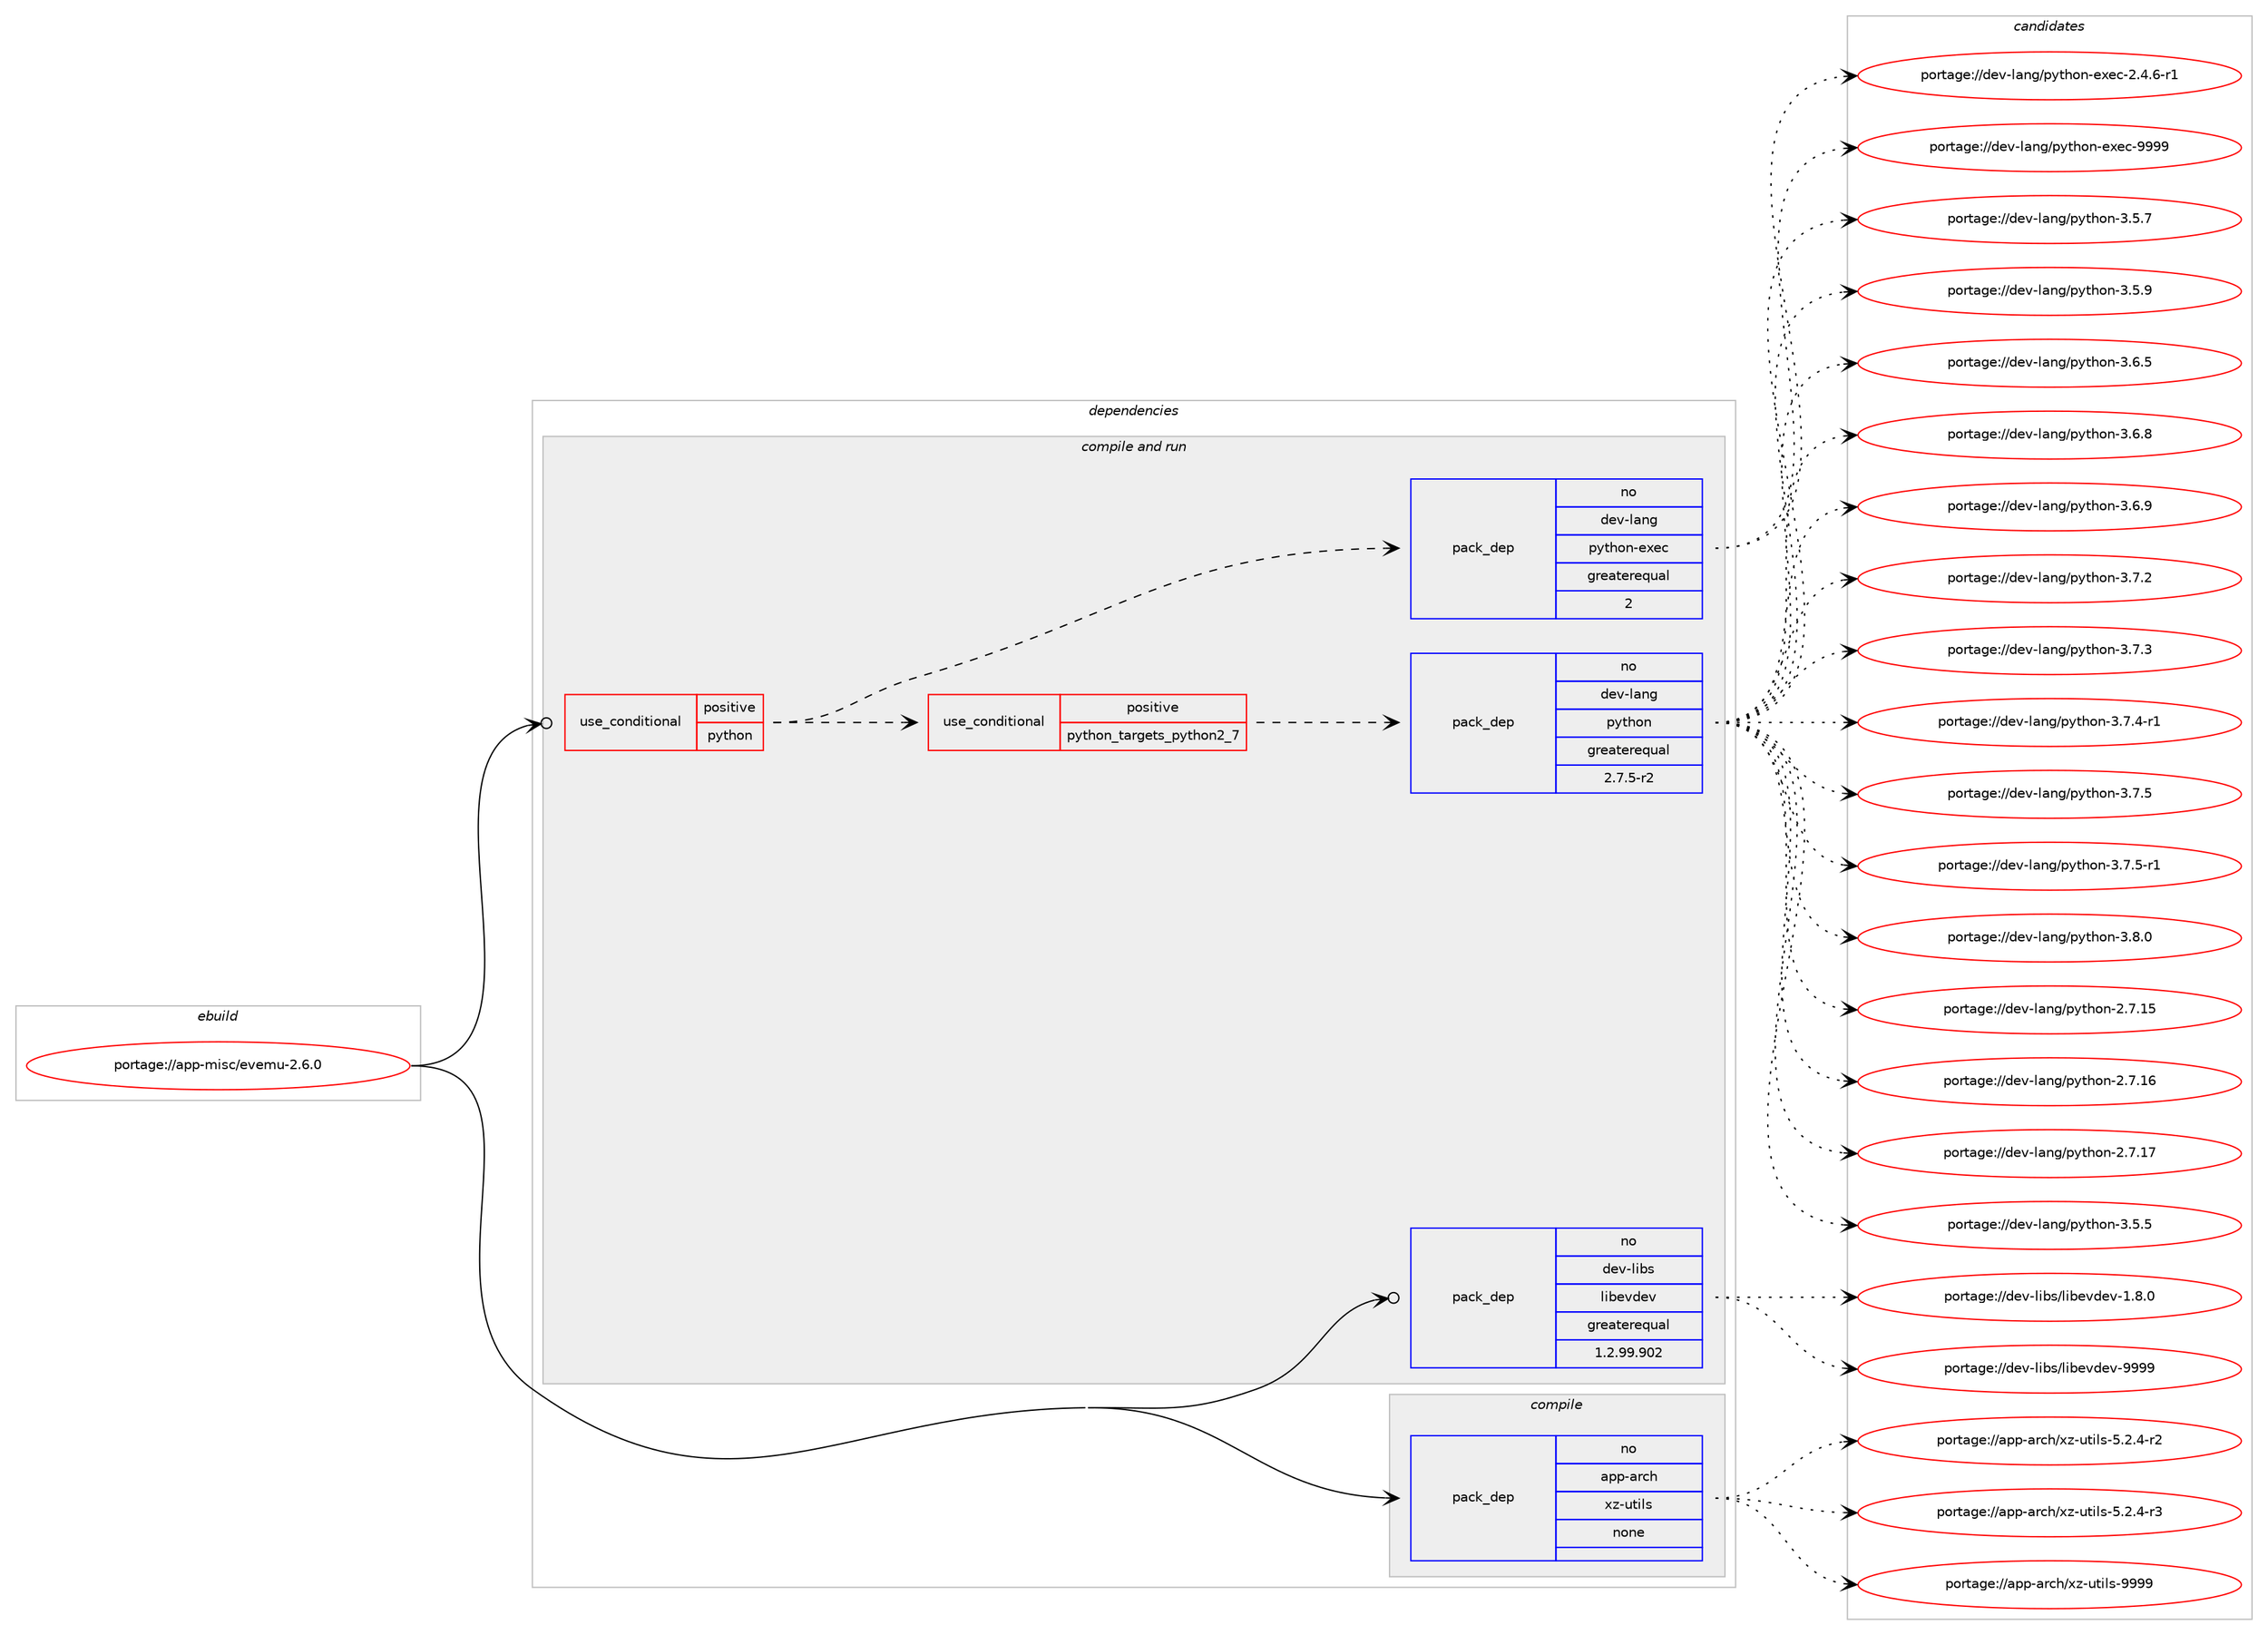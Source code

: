 digraph prolog {

# *************
# Graph options
# *************

newrank=true;
concentrate=true;
compound=true;
graph [rankdir=LR,fontname=Helvetica,fontsize=10,ranksep=1.5];#, ranksep=2.5, nodesep=0.2];
edge  [arrowhead=vee];
node  [fontname=Helvetica,fontsize=10];

# **********
# The ebuild
# **********

subgraph cluster_leftcol {
color=gray;
rank=same;
label=<<i>ebuild</i>>;
id [label="portage://app-misc/evemu-2.6.0", color=red, width=4, href="../app-misc/evemu-2.6.0.svg"];
}

# ****************
# The dependencies
# ****************

subgraph cluster_midcol {
color=gray;
label=<<i>dependencies</i>>;
subgraph cluster_compile {
fillcolor="#eeeeee";
style=filled;
label=<<i>compile</i>>;
subgraph pack24801 {
dependency33840 [label=<<TABLE BORDER="0" CELLBORDER="1" CELLSPACING="0" CELLPADDING="4" WIDTH="220"><TR><TD ROWSPAN="6" CELLPADDING="30">pack_dep</TD></TR><TR><TD WIDTH="110">no</TD></TR><TR><TD>app-arch</TD></TR><TR><TD>xz-utils</TD></TR><TR><TD>none</TD></TR><TR><TD></TD></TR></TABLE>>, shape=none, color=blue];
}
id:e -> dependency33840:w [weight=20,style="solid",arrowhead="vee"];
}
subgraph cluster_compileandrun {
fillcolor="#eeeeee";
style=filled;
label=<<i>compile and run</i>>;
subgraph cond8488 {
dependency33841 [label=<<TABLE BORDER="0" CELLBORDER="1" CELLSPACING="0" CELLPADDING="4"><TR><TD ROWSPAN="3" CELLPADDING="10">use_conditional</TD></TR><TR><TD>positive</TD></TR><TR><TD>python</TD></TR></TABLE>>, shape=none, color=red];
subgraph cond8489 {
dependency33842 [label=<<TABLE BORDER="0" CELLBORDER="1" CELLSPACING="0" CELLPADDING="4"><TR><TD ROWSPAN="3" CELLPADDING="10">use_conditional</TD></TR><TR><TD>positive</TD></TR><TR><TD>python_targets_python2_7</TD></TR></TABLE>>, shape=none, color=red];
subgraph pack24802 {
dependency33843 [label=<<TABLE BORDER="0" CELLBORDER="1" CELLSPACING="0" CELLPADDING="4" WIDTH="220"><TR><TD ROWSPAN="6" CELLPADDING="30">pack_dep</TD></TR><TR><TD WIDTH="110">no</TD></TR><TR><TD>dev-lang</TD></TR><TR><TD>python</TD></TR><TR><TD>greaterequal</TD></TR><TR><TD>2.7.5-r2</TD></TR></TABLE>>, shape=none, color=blue];
}
dependency33842:e -> dependency33843:w [weight=20,style="dashed",arrowhead="vee"];
}
dependency33841:e -> dependency33842:w [weight=20,style="dashed",arrowhead="vee"];
subgraph pack24803 {
dependency33844 [label=<<TABLE BORDER="0" CELLBORDER="1" CELLSPACING="0" CELLPADDING="4" WIDTH="220"><TR><TD ROWSPAN="6" CELLPADDING="30">pack_dep</TD></TR><TR><TD WIDTH="110">no</TD></TR><TR><TD>dev-lang</TD></TR><TR><TD>python-exec</TD></TR><TR><TD>greaterequal</TD></TR><TR><TD>2</TD></TR></TABLE>>, shape=none, color=blue];
}
dependency33841:e -> dependency33844:w [weight=20,style="dashed",arrowhead="vee"];
}
id:e -> dependency33841:w [weight=20,style="solid",arrowhead="odotvee"];
subgraph pack24804 {
dependency33845 [label=<<TABLE BORDER="0" CELLBORDER="1" CELLSPACING="0" CELLPADDING="4" WIDTH="220"><TR><TD ROWSPAN="6" CELLPADDING="30">pack_dep</TD></TR><TR><TD WIDTH="110">no</TD></TR><TR><TD>dev-libs</TD></TR><TR><TD>libevdev</TD></TR><TR><TD>greaterequal</TD></TR><TR><TD>1.2.99.902</TD></TR></TABLE>>, shape=none, color=blue];
}
id:e -> dependency33845:w [weight=20,style="solid",arrowhead="odotvee"];
}
subgraph cluster_run {
fillcolor="#eeeeee";
style=filled;
label=<<i>run</i>>;
}
}

# **************
# The candidates
# **************

subgraph cluster_choices {
rank=same;
color=gray;
label=<<i>candidates</i>>;

subgraph choice24801 {
color=black;
nodesep=1;
choiceportage9711211245971149910447120122451171161051081154553465046524511450 [label="portage://app-arch/xz-utils-5.2.4-r2", color=red, width=4,href="../app-arch/xz-utils-5.2.4-r2.svg"];
choiceportage9711211245971149910447120122451171161051081154553465046524511451 [label="portage://app-arch/xz-utils-5.2.4-r3", color=red, width=4,href="../app-arch/xz-utils-5.2.4-r3.svg"];
choiceportage9711211245971149910447120122451171161051081154557575757 [label="portage://app-arch/xz-utils-9999", color=red, width=4,href="../app-arch/xz-utils-9999.svg"];
dependency33840:e -> choiceportage9711211245971149910447120122451171161051081154553465046524511450:w [style=dotted,weight="100"];
dependency33840:e -> choiceportage9711211245971149910447120122451171161051081154553465046524511451:w [style=dotted,weight="100"];
dependency33840:e -> choiceportage9711211245971149910447120122451171161051081154557575757:w [style=dotted,weight="100"];
}
subgraph choice24802 {
color=black;
nodesep=1;
choiceportage10010111845108971101034711212111610411111045504655464953 [label="portage://dev-lang/python-2.7.15", color=red, width=4,href="../dev-lang/python-2.7.15.svg"];
choiceportage10010111845108971101034711212111610411111045504655464954 [label="portage://dev-lang/python-2.7.16", color=red, width=4,href="../dev-lang/python-2.7.16.svg"];
choiceportage10010111845108971101034711212111610411111045504655464955 [label="portage://dev-lang/python-2.7.17", color=red, width=4,href="../dev-lang/python-2.7.17.svg"];
choiceportage100101118451089711010347112121116104111110455146534653 [label="portage://dev-lang/python-3.5.5", color=red, width=4,href="../dev-lang/python-3.5.5.svg"];
choiceportage100101118451089711010347112121116104111110455146534655 [label="portage://dev-lang/python-3.5.7", color=red, width=4,href="../dev-lang/python-3.5.7.svg"];
choiceportage100101118451089711010347112121116104111110455146534657 [label="portage://dev-lang/python-3.5.9", color=red, width=4,href="../dev-lang/python-3.5.9.svg"];
choiceportage100101118451089711010347112121116104111110455146544653 [label="portage://dev-lang/python-3.6.5", color=red, width=4,href="../dev-lang/python-3.6.5.svg"];
choiceportage100101118451089711010347112121116104111110455146544656 [label="portage://dev-lang/python-3.6.8", color=red, width=4,href="../dev-lang/python-3.6.8.svg"];
choiceportage100101118451089711010347112121116104111110455146544657 [label="portage://dev-lang/python-3.6.9", color=red, width=4,href="../dev-lang/python-3.6.9.svg"];
choiceportage100101118451089711010347112121116104111110455146554650 [label="portage://dev-lang/python-3.7.2", color=red, width=4,href="../dev-lang/python-3.7.2.svg"];
choiceportage100101118451089711010347112121116104111110455146554651 [label="portage://dev-lang/python-3.7.3", color=red, width=4,href="../dev-lang/python-3.7.3.svg"];
choiceportage1001011184510897110103471121211161041111104551465546524511449 [label="portage://dev-lang/python-3.7.4-r1", color=red, width=4,href="../dev-lang/python-3.7.4-r1.svg"];
choiceportage100101118451089711010347112121116104111110455146554653 [label="portage://dev-lang/python-3.7.5", color=red, width=4,href="../dev-lang/python-3.7.5.svg"];
choiceportage1001011184510897110103471121211161041111104551465546534511449 [label="portage://dev-lang/python-3.7.5-r1", color=red, width=4,href="../dev-lang/python-3.7.5-r1.svg"];
choiceportage100101118451089711010347112121116104111110455146564648 [label="portage://dev-lang/python-3.8.0", color=red, width=4,href="../dev-lang/python-3.8.0.svg"];
dependency33843:e -> choiceportage10010111845108971101034711212111610411111045504655464953:w [style=dotted,weight="100"];
dependency33843:e -> choiceportage10010111845108971101034711212111610411111045504655464954:w [style=dotted,weight="100"];
dependency33843:e -> choiceportage10010111845108971101034711212111610411111045504655464955:w [style=dotted,weight="100"];
dependency33843:e -> choiceportage100101118451089711010347112121116104111110455146534653:w [style=dotted,weight="100"];
dependency33843:e -> choiceportage100101118451089711010347112121116104111110455146534655:w [style=dotted,weight="100"];
dependency33843:e -> choiceportage100101118451089711010347112121116104111110455146534657:w [style=dotted,weight="100"];
dependency33843:e -> choiceportage100101118451089711010347112121116104111110455146544653:w [style=dotted,weight="100"];
dependency33843:e -> choiceportage100101118451089711010347112121116104111110455146544656:w [style=dotted,weight="100"];
dependency33843:e -> choiceportage100101118451089711010347112121116104111110455146544657:w [style=dotted,weight="100"];
dependency33843:e -> choiceportage100101118451089711010347112121116104111110455146554650:w [style=dotted,weight="100"];
dependency33843:e -> choiceportage100101118451089711010347112121116104111110455146554651:w [style=dotted,weight="100"];
dependency33843:e -> choiceportage1001011184510897110103471121211161041111104551465546524511449:w [style=dotted,weight="100"];
dependency33843:e -> choiceportage100101118451089711010347112121116104111110455146554653:w [style=dotted,weight="100"];
dependency33843:e -> choiceportage1001011184510897110103471121211161041111104551465546534511449:w [style=dotted,weight="100"];
dependency33843:e -> choiceportage100101118451089711010347112121116104111110455146564648:w [style=dotted,weight="100"];
}
subgraph choice24803 {
color=black;
nodesep=1;
choiceportage10010111845108971101034711212111610411111045101120101994550465246544511449 [label="portage://dev-lang/python-exec-2.4.6-r1", color=red, width=4,href="../dev-lang/python-exec-2.4.6-r1.svg"];
choiceportage10010111845108971101034711212111610411111045101120101994557575757 [label="portage://dev-lang/python-exec-9999", color=red, width=4,href="../dev-lang/python-exec-9999.svg"];
dependency33844:e -> choiceportage10010111845108971101034711212111610411111045101120101994550465246544511449:w [style=dotted,weight="100"];
dependency33844:e -> choiceportage10010111845108971101034711212111610411111045101120101994557575757:w [style=dotted,weight="100"];
}
subgraph choice24804 {
color=black;
nodesep=1;
choiceportage10010111845108105981154710810598101118100101118454946564648 [label="portage://dev-libs/libevdev-1.8.0", color=red, width=4,href="../dev-libs/libevdev-1.8.0.svg"];
choiceportage100101118451081059811547108105981011181001011184557575757 [label="portage://dev-libs/libevdev-9999", color=red, width=4,href="../dev-libs/libevdev-9999.svg"];
dependency33845:e -> choiceportage10010111845108105981154710810598101118100101118454946564648:w [style=dotted,weight="100"];
dependency33845:e -> choiceportage100101118451081059811547108105981011181001011184557575757:w [style=dotted,weight="100"];
}
}

}

